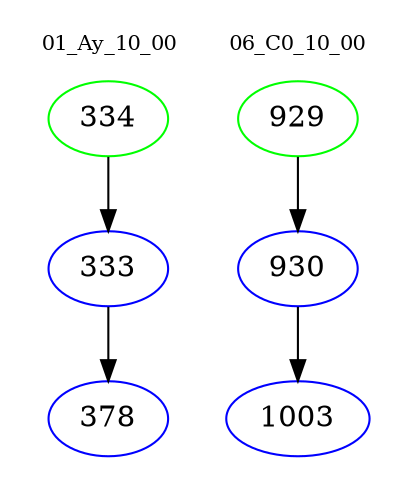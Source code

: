 digraph{
subgraph cluster_0 {
color = white
label = "01_Ay_10_00";
fontsize=10;
T0_334 [label="334", color="green"]
T0_334 -> T0_333 [color="black"]
T0_333 [label="333", color="blue"]
T0_333 -> T0_378 [color="black"]
T0_378 [label="378", color="blue"]
}
subgraph cluster_1 {
color = white
label = "06_C0_10_00";
fontsize=10;
T1_929 [label="929", color="green"]
T1_929 -> T1_930 [color="black"]
T1_930 [label="930", color="blue"]
T1_930 -> T1_1003 [color="black"]
T1_1003 [label="1003", color="blue"]
}
}
